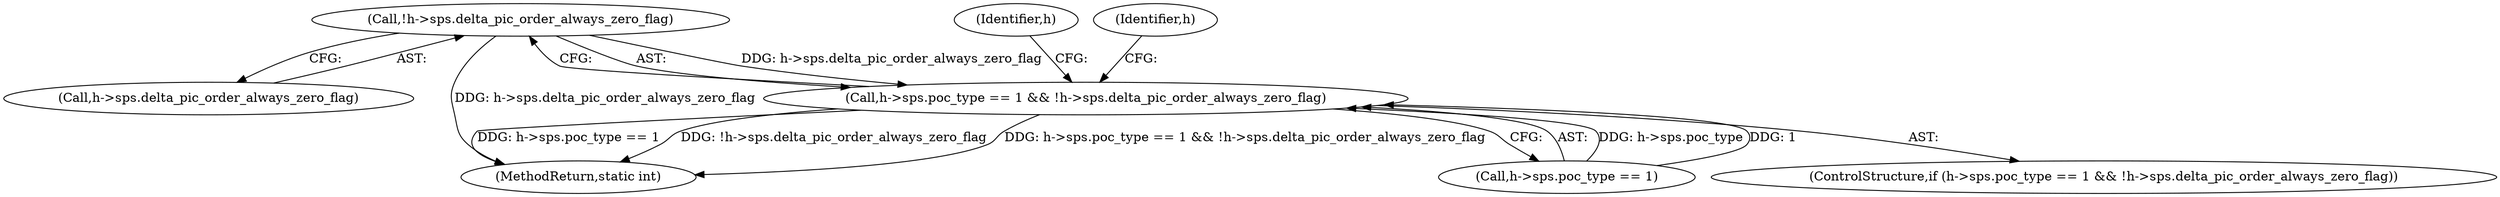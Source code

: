 digraph "0_FFmpeg_29ffeef5e73b8f41ff3a3f2242d356759c66f91f@pointer" {
"1002182" [label="(Call,!h->sps.delta_pic_order_always_zero_flag)"];
"1002174" [label="(Call,h->sps.poc_type == 1 && !h->sps.delta_pic_order_always_zero_flag)"];
"1002182" [label="(Call,!h->sps.delta_pic_order_always_zero_flag)"];
"1002174" [label="(Call,h->sps.poc_type == 1 && !h->sps.delta_pic_order_always_zero_flag)"];
"1002192" [label="(Identifier,h)"];
"1002173" [label="(ControlStructure,if (h->sps.poc_type == 1 && !h->sps.delta_pic_order_always_zero_flag))"];
"1002183" [label="(Call,h->sps.delta_pic_order_always_zero_flag)"];
"1003435" [label="(MethodReturn,static int)"];
"1002175" [label="(Call,h->sps.poc_type == 1)"];
"1002226" [label="(Identifier,h)"];
"1002182" -> "1002174"  [label="AST: "];
"1002182" -> "1002183"  [label="CFG: "];
"1002183" -> "1002182"  [label="AST: "];
"1002174" -> "1002182"  [label="CFG: "];
"1002182" -> "1003435"  [label="DDG: h->sps.delta_pic_order_always_zero_flag"];
"1002182" -> "1002174"  [label="DDG: h->sps.delta_pic_order_always_zero_flag"];
"1002174" -> "1002173"  [label="AST: "];
"1002174" -> "1002175"  [label="CFG: "];
"1002175" -> "1002174"  [label="AST: "];
"1002192" -> "1002174"  [label="CFG: "];
"1002226" -> "1002174"  [label="CFG: "];
"1002174" -> "1003435"  [label="DDG: h->sps.poc_type == 1"];
"1002174" -> "1003435"  [label="DDG: !h->sps.delta_pic_order_always_zero_flag"];
"1002174" -> "1003435"  [label="DDG: h->sps.poc_type == 1 && !h->sps.delta_pic_order_always_zero_flag"];
"1002175" -> "1002174"  [label="DDG: h->sps.poc_type"];
"1002175" -> "1002174"  [label="DDG: 1"];
}
